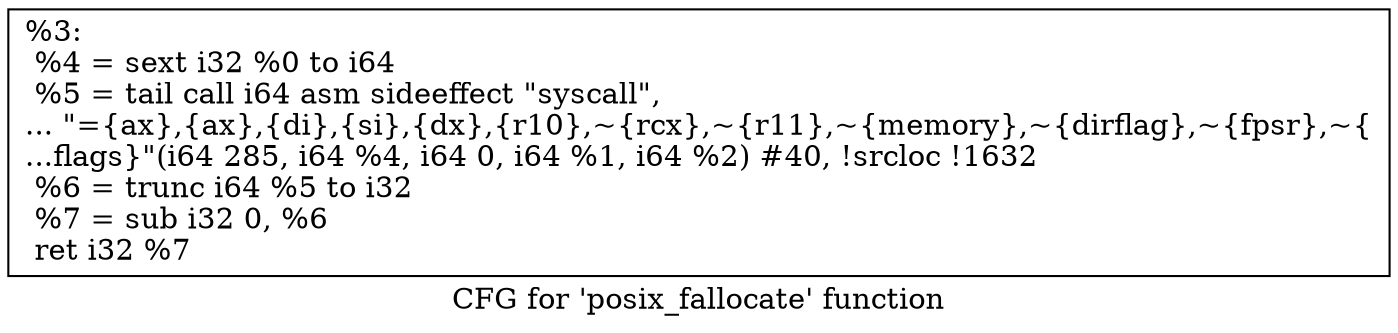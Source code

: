 digraph "CFG for 'posix_fallocate' function" {
	label="CFG for 'posix_fallocate' function";

	Node0x1ff6a40 [shape=record,label="{%3:\l  %4 = sext i32 %0 to i64\l  %5 = tail call i64 asm sideeffect \"syscall\",\l... \"=\{ax\},\{ax\},\{di\},\{si\},\{dx\},\{r10\},~\{rcx\},~\{r11\},~\{memory\},~\{dirflag\},~\{fpsr\},~\{\l...flags\}\"(i64 285, i64 %4, i64 0, i64 %1, i64 %2) #40, !srcloc !1632\l  %6 = trunc i64 %5 to i32\l  %7 = sub i32 0, %6\l  ret i32 %7\l}"];
}

